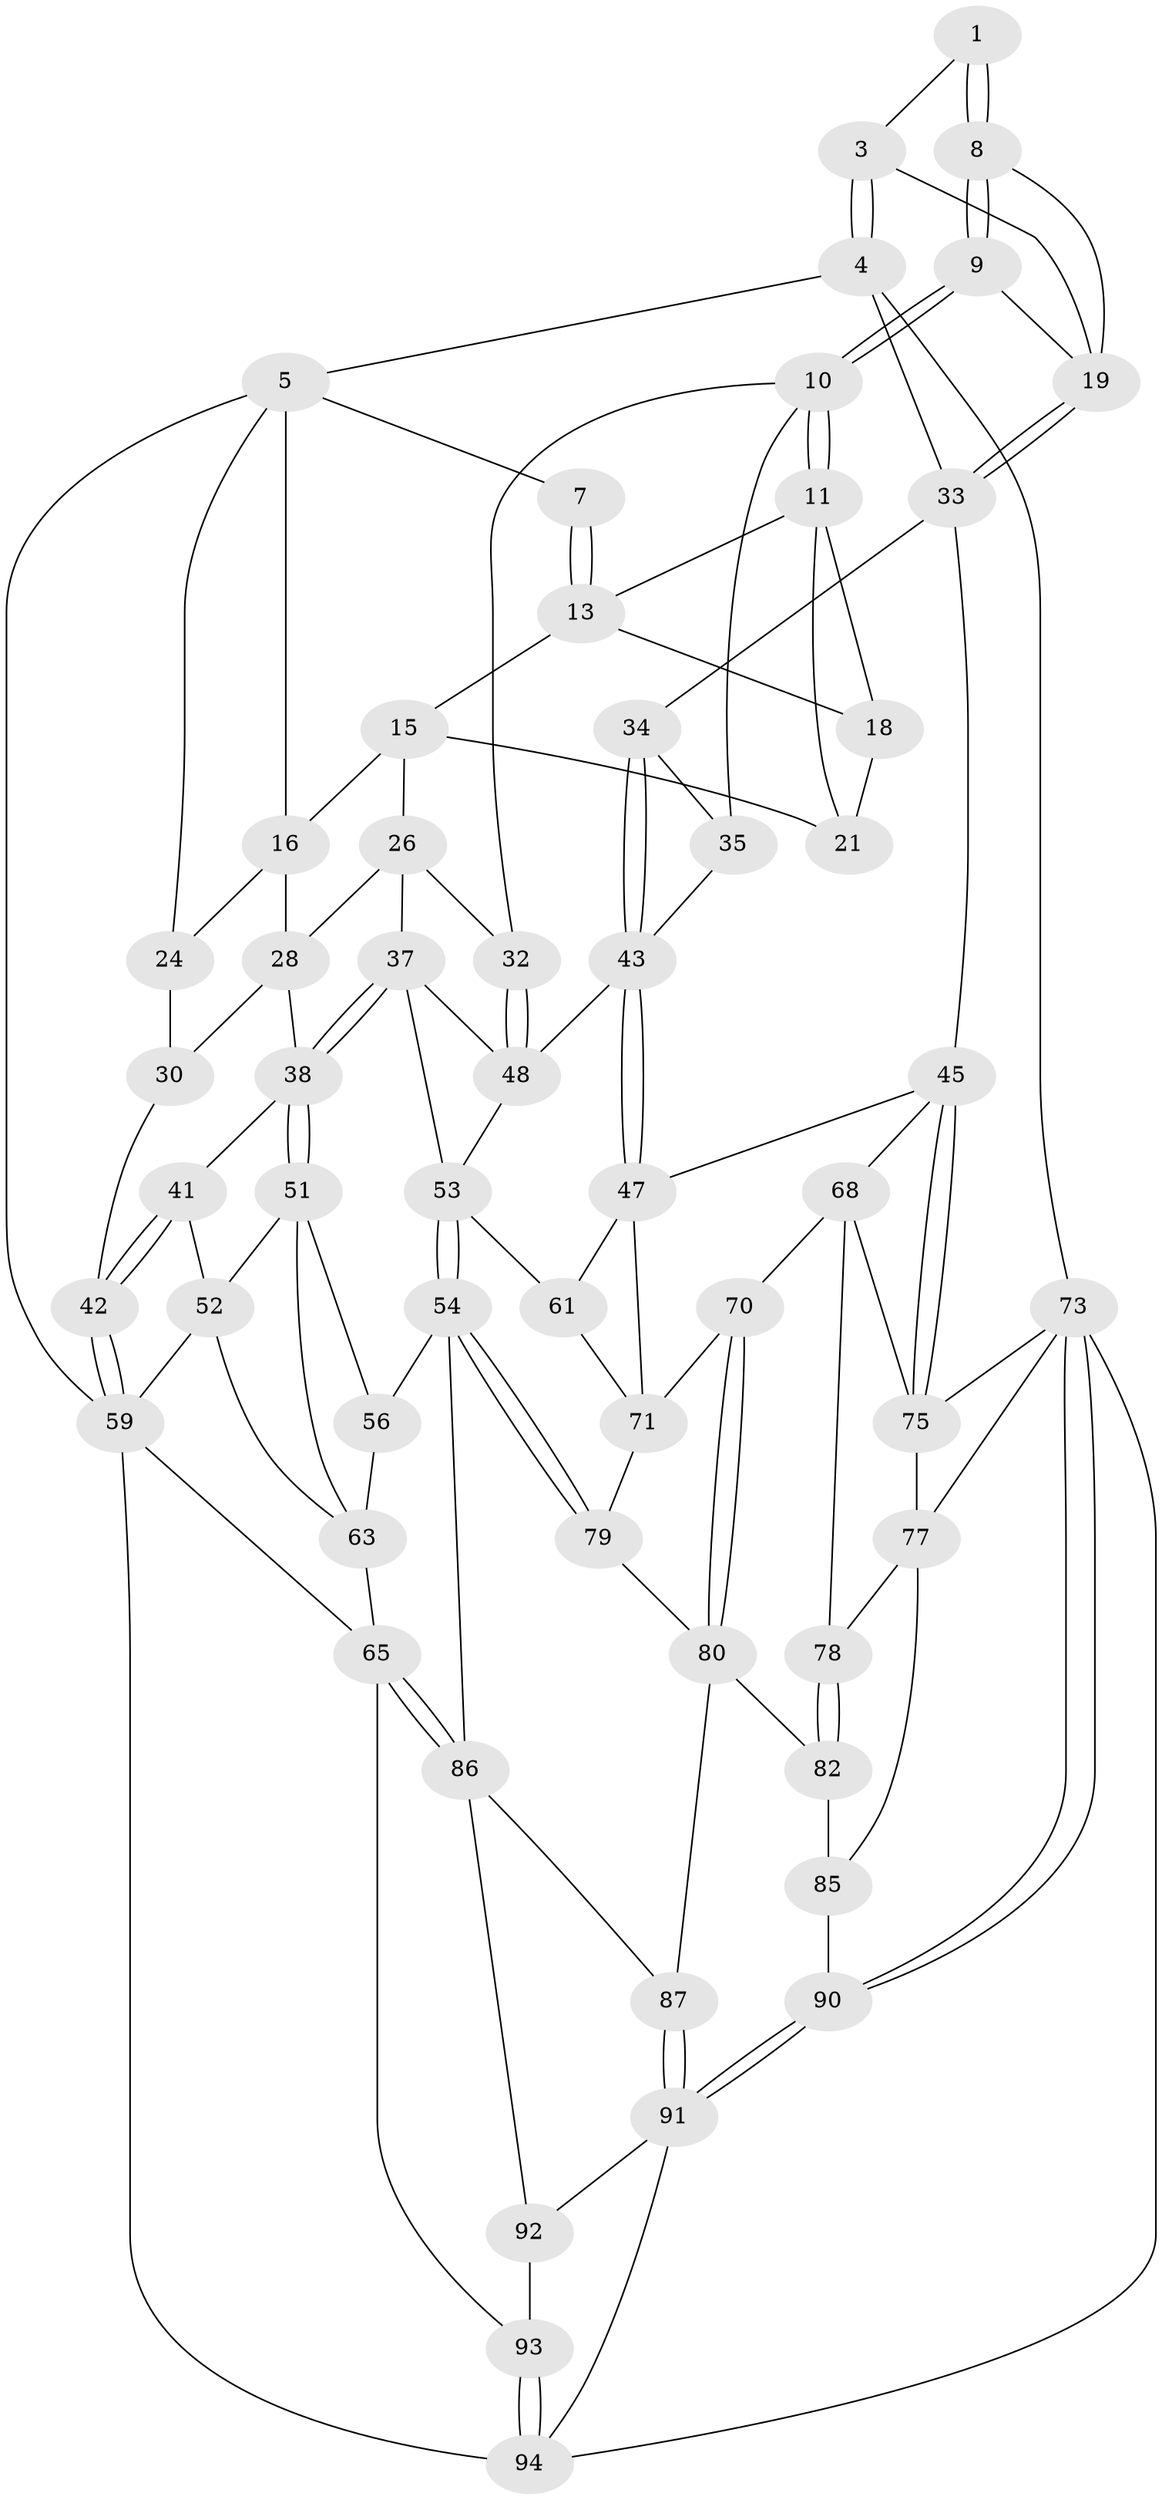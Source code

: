 // Generated by graph-tools (version 1.1) at 2025/52/02/27/25 19:52:40]
// undirected, 58 vertices, 128 edges
graph export_dot {
graph [start="1"]
  node [color=gray90,style=filled];
  1 [pos="+0.740664578853298+0",super="+2"];
  3 [pos="+1+0"];
  4 [pos="+1+0"];
  5 [pos="+0+0",super="+6"];
  7 [pos="+0.5090572231869928+0"];
  8 [pos="+0.6646508966974016+0.12341038987649575",super="+17"];
  9 [pos="+0.654115472032416+0.14984264643062997"];
  10 [pos="+0.6323684703622086+0.17843352437552093",super="+31"];
  11 [pos="+0.6065567711793665+0.16206335811827868",super="+12"];
  13 [pos="+0.49372901929104174+0.054459050827317404",super="+14"];
  15 [pos="+0.3333322918517918+0.08422354026731918",super="+22"];
  16 [pos="+0.23746332453984753+0.0097346843829076",super="+23"];
  18 [pos="+0.4468386945061757+0.13343358262375288"];
  19 [pos="+0.889072182938652+0.21598064506444567",super="+20"];
  21 [pos="+0.4518867251188167+0.1528034863112025"];
  24 [pos="+0.08943865916856256+0.12438869134091708",super="+25"];
  26 [pos="+0.4085093030810552+0.3220132533865268",super="+27"];
  28 [pos="+0.18904274907924054+0.2263151165724741",super="+29"];
  30 [pos="+0+0.2062149033707273",super="+40"];
  32 [pos="+0.6159659728333523+0.290464908824636"];
  33 [pos="+0.9053653387962862+0.29693728591666857",super="+36"];
  34 [pos="+0.8582315467266611+0.3176635815882552"];
  35 [pos="+0.7656510895213938+0.3199416017461149"];
  37 [pos="+0.3824179265323893+0.3558562561232968",super="+50"];
  38 [pos="+0.2908015684753582+0.44640586027466217",super="+39"];
  41 [pos="+0.09738917951820637+0.389944008749055"];
  42 [pos="+0+0.45963992314303087"];
  43 [pos="+0.8221909757716735+0.5509813398188353",super="+44"];
  45 [pos="+1+0.4643421099550293",super="+46"];
  47 [pos="+0.8264935378934588+0.5600572380346455",super="+60"];
  48 [pos="+0.6292687940913266+0.43813940311174676",super="+49"];
  51 [pos="+0.27485143841859927+0.5148158730184089",super="+57"];
  52 [pos="+0.1546253148071271+0.5172247940277849",super="+58"];
  53 [pos="+0.4963707256356865+0.6600110429573036",super="+62"];
  54 [pos="+0.4962567703766283+0.6601730227382411",super="+55"];
  56 [pos="+0.3981455597757595+0.7110479742086366"];
  59 [pos="+0+0.601662375149573",super="+67"];
  61 [pos="+0.6741031624346051+0.6191009486091189"];
  63 [pos="+0.17568968313313296+0.6214306268921944",super="+64"];
  65 [pos="+0.11399792502005882+0.7536907107907087",super="+66"];
  68 [pos="+0.9380713248620721+0.6816058370894061",super="+69"];
  70 [pos="+0.8473099997227932+0.7026599915491837"];
  71 [pos="+0.8234956589635755+0.6651152278545842",super="+72"];
  73 [pos="+1+1",super="+74"];
  75 [pos="+1+0.5393678564049524",super="+76"];
  77 [pos="+0.9510552942811161+0.7773116036410737",super="+84"];
  78 [pos="+0.94002091347992+0.7742014008710323"];
  79 [pos="+0.6988856747839916+0.8279652857499434"];
  80 [pos="+0.7766851077052479+0.8826668659060349",super="+81"];
  82 [pos="+0.8067961328494614+0.8773358741654201",super="+83"];
  85 [pos="+1+0.8651858301703839",super="+89"];
  86 [pos="+0.3761765878802516+0.7893083239538116",super="+88"];
  87 [pos="+0.6400828300772922+0.8791543811033223"];
  90 [pos="+0.815776438711097+1"];
  91 [pos="+0.505204213358947+1",super="+95"];
  92 [pos="+0.3687033823052663+0.9003432942854779"];
  93 [pos="+0.09807030915325991+0.8904865033209882"];
  94 [pos="+0.22049322445923833+1"];
  1 -- 8 [weight=2];
  1 -- 8;
  1 -- 3;
  3 -- 4;
  3 -- 4;
  3 -- 19;
  4 -- 5;
  4 -- 73;
  4 -- 33;
  5 -- 16;
  5 -- 7;
  5 -- 59;
  5 -- 24;
  7 -- 13;
  7 -- 13;
  8 -- 9;
  8 -- 9;
  8 -- 19;
  9 -- 10;
  9 -- 10;
  9 -- 19;
  10 -- 11;
  10 -- 11;
  10 -- 32;
  10 -- 35;
  11 -- 21;
  11 -- 18;
  11 -- 13;
  13 -- 18;
  13 -- 15;
  15 -- 16;
  15 -- 26;
  15 -- 21;
  16 -- 24;
  16 -- 28;
  18 -- 21;
  19 -- 33;
  19 -- 33;
  24 -- 30 [weight=2];
  26 -- 32;
  26 -- 28;
  26 -- 37;
  28 -- 38;
  28 -- 30;
  30 -- 42;
  32 -- 48;
  32 -- 48;
  33 -- 34;
  33 -- 45;
  34 -- 35;
  34 -- 43;
  34 -- 43;
  35 -- 43;
  37 -- 38;
  37 -- 38;
  37 -- 53;
  37 -- 48;
  38 -- 51;
  38 -- 51;
  38 -- 41;
  41 -- 42;
  41 -- 42;
  41 -- 52;
  42 -- 59;
  42 -- 59;
  43 -- 47;
  43 -- 47;
  43 -- 48;
  45 -- 75;
  45 -- 75;
  45 -- 68;
  45 -- 47;
  47 -- 61;
  47 -- 71;
  48 -- 53;
  51 -- 52;
  51 -- 56;
  51 -- 63;
  52 -- 59;
  52 -- 63;
  53 -- 54;
  53 -- 54;
  53 -- 61;
  54 -- 79;
  54 -- 79;
  54 -- 56;
  54 -- 86;
  56 -- 63;
  59 -- 94;
  59 -- 65;
  61 -- 71;
  63 -- 65;
  65 -- 86;
  65 -- 86;
  65 -- 93;
  68 -- 75;
  68 -- 70;
  68 -- 78;
  70 -- 71;
  70 -- 80;
  70 -- 80;
  71 -- 79;
  73 -- 90;
  73 -- 90;
  73 -- 94;
  73 -- 75;
  73 -- 77;
  75 -- 77;
  77 -- 78;
  77 -- 85;
  78 -- 82;
  78 -- 82;
  79 -- 80;
  80 -- 82;
  80 -- 87;
  82 -- 85 [weight=2];
  85 -- 90;
  86 -- 92;
  86 -- 87;
  87 -- 91;
  87 -- 91;
  90 -- 91;
  90 -- 91;
  91 -- 92;
  91 -- 94;
  92 -- 93;
  93 -- 94;
  93 -- 94;
}
